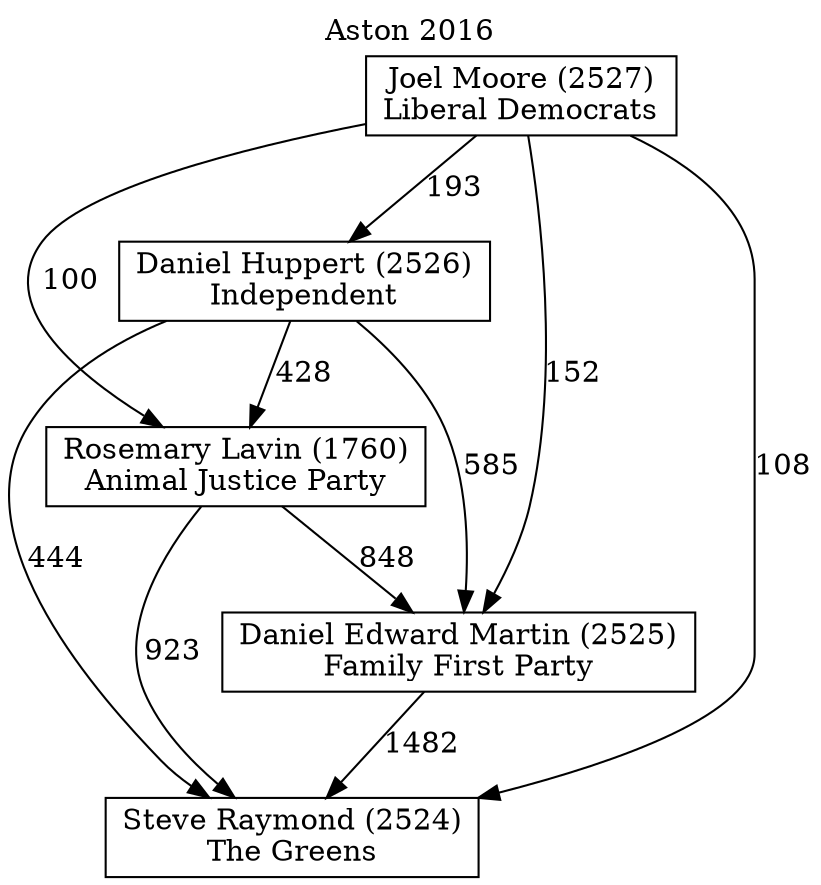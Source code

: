 // House preference flow
digraph "Steve Raymond (2524)_Aston_2016" {
	graph [label="Aston 2016" labelloc=t mclimit=10]
	node [shape=box]
	"Rosemary Lavin (1760)" [label="Rosemary Lavin (1760)
Animal Justice Party"]
	"Steve Raymond (2524)" [label="Steve Raymond (2524)
The Greens"]
	"Daniel Huppert (2526)" [label="Daniel Huppert (2526)
Independent"]
	"Daniel Edward Martin (2525)" [label="Daniel Edward Martin (2525)
Family First Party"]
	"Joel Moore (2527)" [label="Joel Moore (2527)
Liberal Democrats"]
	"Joel Moore (2527)" -> "Daniel Edward Martin (2525)" [label=152]
	"Daniel Huppert (2526)" -> "Steve Raymond (2524)" [label=444]
	"Joel Moore (2527)" -> "Daniel Huppert (2526)" [label=193]
	"Joel Moore (2527)" -> "Rosemary Lavin (1760)" [label=100]
	"Daniel Huppert (2526)" -> "Rosemary Lavin (1760)" [label=428]
	"Joel Moore (2527)" -> "Steve Raymond (2524)" [label=108]
	"Rosemary Lavin (1760)" -> "Steve Raymond (2524)" [label=923]
	"Daniel Huppert (2526)" -> "Daniel Edward Martin (2525)" [label=585]
	"Daniel Edward Martin (2525)" -> "Steve Raymond (2524)" [label=1482]
	"Rosemary Lavin (1760)" -> "Daniel Edward Martin (2525)" [label=848]
}
